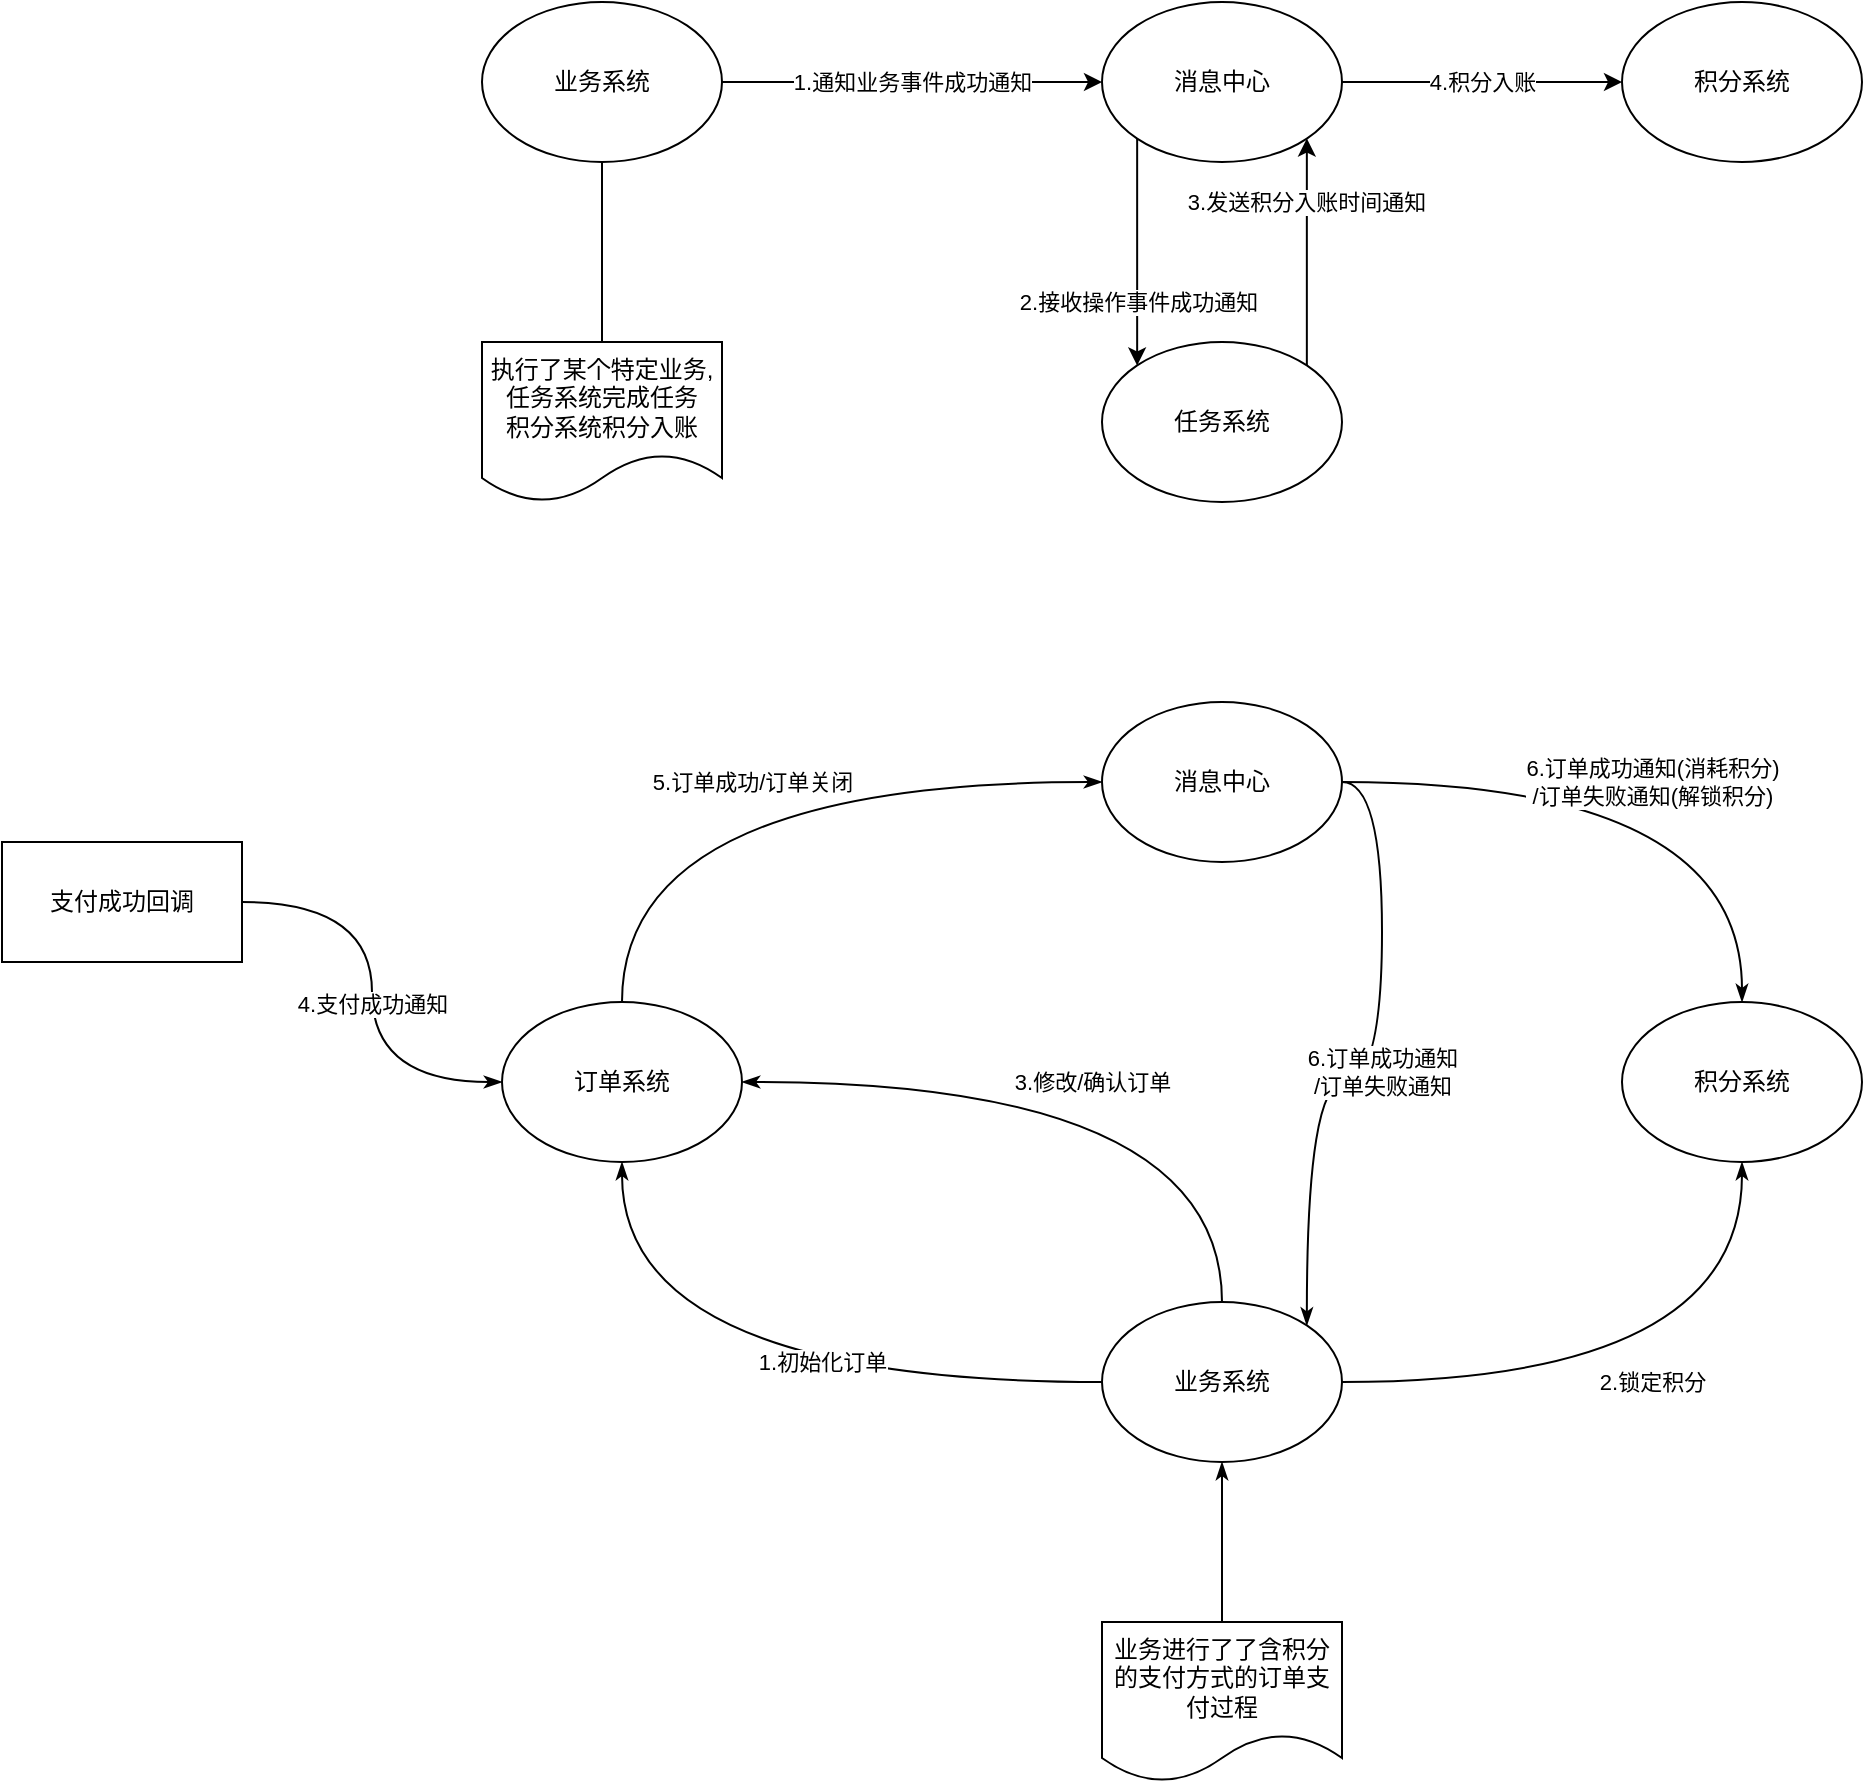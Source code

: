 <mxfile version="12.3.6" type="github" pages="1">
  <diagram id="vSTI7dZXTQeVog7tdsL5" name="第 1 页">
    <mxGraphModel dx="2972" dy="717" grid="1" gridSize="10" guides="1" tooltips="1" connect="1" arrows="1" fold="1" page="1" pageScale="1" pageWidth="1400" pageHeight="850" background="none" math="0" shadow="0">
      <root>
        <mxCell id="0"/>
        <mxCell id="1" parent="0"/>
        <mxCell id="sGJo1BylAi6oCNJ4hvH2-21" value="1.通知业务事件成功通知" style="edgeStyle=orthogonalEdgeStyle;orthogonalLoop=1;jettySize=auto;html=1;exitX=1;exitY=0.5;exitDx=0;exitDy=0;entryX=0;entryY=0.5;entryDx=0;entryDy=0;rounded=0;" edge="1" parent="1" source="sGJo1BylAi6oCNJ4hvH2-12" target="sGJo1BylAi6oCNJ4hvH2-17">
          <mxGeometry relative="1" as="geometry"/>
        </mxCell>
        <mxCell id="sGJo1BylAi6oCNJ4hvH2-31" style="edgeStyle=orthogonalEdgeStyle;curved=1;orthogonalLoop=1;jettySize=auto;html=1;exitX=0.5;exitY=1;exitDx=0;exitDy=0;entryX=0.5;entryY=0;entryDx=0;entryDy=0;endArrow=none;endFill=0;strokeColor=#000000;" edge="1" parent="1" source="sGJo1BylAi6oCNJ4hvH2-12" target="sGJo1BylAi6oCNJ4hvH2-29">
          <mxGeometry relative="1" as="geometry"/>
        </mxCell>
        <mxCell id="sGJo1BylAi6oCNJ4hvH2-12" value="业务系统" style="ellipse;whiteSpace=wrap;html=1;" vertex="1" parent="1">
          <mxGeometry x="70" y="40" width="120" height="80" as="geometry"/>
        </mxCell>
        <mxCell id="sGJo1BylAi6oCNJ4hvH2-24" value="3.发送积分入账时间通知" style="edgeStyle=orthogonalEdgeStyle;orthogonalLoop=1;jettySize=auto;html=1;exitX=1;exitY=0;exitDx=0;exitDy=0;rounded=0;entryX=1;entryY=1;entryDx=0;entryDy=0;" edge="1" parent="1" source="sGJo1BylAi6oCNJ4hvH2-13" target="sGJo1BylAi6oCNJ4hvH2-17">
          <mxGeometry x="0.439" relative="1" as="geometry">
            <mxPoint x="482" y="100" as="targetPoint"/>
            <mxPoint as="offset"/>
          </mxGeometry>
        </mxCell>
        <mxCell id="sGJo1BylAi6oCNJ4hvH2-13" value="任务系统" style="ellipse;whiteSpace=wrap;html=1;" vertex="1" parent="1">
          <mxGeometry x="380" y="210" width="120" height="80" as="geometry"/>
        </mxCell>
        <mxCell id="sGJo1BylAi6oCNJ4hvH2-14" value="积分系统" style="ellipse;whiteSpace=wrap;html=1;" vertex="1" parent="1">
          <mxGeometry x="640" y="40" width="120" height="80" as="geometry"/>
        </mxCell>
        <mxCell id="sGJo1BylAi6oCNJ4hvH2-23" value="2.接收操作事件成功通知" style="edgeStyle=orthogonalEdgeStyle;orthogonalLoop=1;jettySize=auto;html=1;exitX=0;exitY=1;exitDx=0;exitDy=0;entryX=0;entryY=0;entryDx=0;entryDy=0;rounded=0;" edge="1" parent="1" source="sGJo1BylAi6oCNJ4hvH2-17" target="sGJo1BylAi6oCNJ4hvH2-13">
          <mxGeometry x="0.439" relative="1" as="geometry">
            <mxPoint as="offset"/>
          </mxGeometry>
        </mxCell>
        <mxCell id="sGJo1BylAi6oCNJ4hvH2-25" value="4.积分入账" style="edgeStyle=orthogonalEdgeStyle;orthogonalLoop=1;jettySize=auto;html=1;exitX=1;exitY=0.5;exitDx=0;exitDy=0;entryX=0;entryY=0.5;entryDx=0;entryDy=0;rounded=0;" edge="1" parent="1" source="sGJo1BylAi6oCNJ4hvH2-17" target="sGJo1BylAi6oCNJ4hvH2-14">
          <mxGeometry relative="1" as="geometry"/>
        </mxCell>
        <mxCell id="sGJo1BylAi6oCNJ4hvH2-17" value="消息中心" style="ellipse;whiteSpace=wrap;html=1;" vertex="1" parent="1">
          <mxGeometry x="380" y="40" width="120" height="80" as="geometry"/>
        </mxCell>
        <mxCell id="sGJo1BylAi6oCNJ4hvH2-29" value="执行了某个特定业务,&lt;br&gt;任务系统完成任务&lt;br&gt;积分系统积分入账" style="shape=document;whiteSpace=wrap;html=1;boundedLbl=1;" vertex="1" parent="1">
          <mxGeometry x="70" y="210" width="120" height="80" as="geometry"/>
        </mxCell>
        <mxCell id="sGJo1BylAi6oCNJ4hvH2-41" value="1.初始化订单" style="edgeStyle=orthogonalEdgeStyle;rounded=0;orthogonalLoop=1;jettySize=auto;html=1;exitX=0;exitY=0.5;exitDx=0;exitDy=0;entryX=0.5;entryY=1;entryDx=0;entryDy=0;endArrow=classicThin;endFill=1;strokeColor=#000000;curved=1;" edge="1" parent="1" source="sGJo1BylAi6oCNJ4hvH2-32" target="sGJo1BylAi6oCNJ4hvH2-37">
          <mxGeometry x="-0.2" y="-10" relative="1" as="geometry">
            <mxPoint as="offset"/>
          </mxGeometry>
        </mxCell>
        <mxCell id="sGJo1BylAi6oCNJ4hvH2-43" value="2.锁定积分" style="edgeStyle=orthogonalEdgeStyle;curved=1;rounded=0;orthogonalLoop=1;jettySize=auto;html=1;exitX=1;exitY=0.5;exitDx=0;exitDy=0;entryX=0.5;entryY=1;entryDx=0;entryDy=0;endArrow=classicThin;endFill=1;strokeColor=#000000;" edge="1" parent="1" source="sGJo1BylAi6oCNJ4hvH2-32" target="sGJo1BylAi6oCNJ4hvH2-36">
          <mxGeometry relative="1" as="geometry"/>
        </mxCell>
        <mxCell id="sGJo1BylAi6oCNJ4hvH2-44" value="3.修改/确认订单" style="edgeStyle=orthogonalEdgeStyle;curved=1;rounded=0;orthogonalLoop=1;jettySize=auto;html=1;exitX=0.5;exitY=0;exitDx=0;exitDy=0;entryX=1;entryY=0.5;entryDx=0;entryDy=0;endArrow=classicThin;endFill=1;strokeColor=#000000;" edge="1" parent="1" source="sGJo1BylAi6oCNJ4hvH2-32" target="sGJo1BylAi6oCNJ4hvH2-37">
          <mxGeometry relative="1" as="geometry"/>
        </mxCell>
        <mxCell id="sGJo1BylAi6oCNJ4hvH2-32" value="业务系统" style="ellipse;whiteSpace=wrap;html=1;" vertex="1" parent="1">
          <mxGeometry x="380" y="690" width="120" height="80" as="geometry"/>
        </mxCell>
        <mxCell id="sGJo1BylAi6oCNJ4hvH2-47" value="6.订单成功通知(消耗积分)&lt;br&gt;/订单失败通知(解锁积分)" style="edgeStyle=orthogonalEdgeStyle;curved=1;rounded=0;orthogonalLoop=1;jettySize=auto;html=1;exitX=1;exitY=0.5;exitDx=0;exitDy=0;entryX=0.5;entryY=0;entryDx=0;entryDy=0;endArrow=classicThin;endFill=1;strokeColor=#000000;" edge="1" parent="1" source="sGJo1BylAi6oCNJ4hvH2-33" target="sGJo1BylAi6oCNJ4hvH2-36">
          <mxGeometry relative="1" as="geometry"/>
        </mxCell>
        <mxCell id="sGJo1BylAi6oCNJ4hvH2-50" value="6.订单成功通知&lt;br&gt;/订单失败通知" style="edgeStyle=orthogonalEdgeStyle;curved=1;rounded=0;orthogonalLoop=1;jettySize=auto;html=1;exitX=1;exitY=0.5;exitDx=0;exitDy=0;entryX=1;entryY=0;entryDx=0;entryDy=0;endArrow=classicThin;endFill=1;strokeColor=#000000;" edge="1" parent="1" source="sGJo1BylAi6oCNJ4hvH2-33" target="sGJo1BylAi6oCNJ4hvH2-32">
          <mxGeometry relative="1" as="geometry"/>
        </mxCell>
        <mxCell id="sGJo1BylAi6oCNJ4hvH2-33" value="消息中心" style="ellipse;whiteSpace=wrap;html=1;" vertex="1" parent="1">
          <mxGeometry x="380" y="390" width="120" height="80" as="geometry"/>
        </mxCell>
        <mxCell id="sGJo1BylAi6oCNJ4hvH2-36" value="积分系统" style="ellipse;whiteSpace=wrap;html=1;" vertex="1" parent="1">
          <mxGeometry x="640" y="540" width="120" height="80" as="geometry"/>
        </mxCell>
        <mxCell id="sGJo1BylAi6oCNJ4hvH2-45" value="5.订单成功/订单关闭" style="edgeStyle=orthogonalEdgeStyle;curved=1;rounded=0;orthogonalLoop=1;jettySize=auto;html=1;exitX=0.5;exitY=0;exitDx=0;exitDy=0;entryX=0;entryY=0.5;entryDx=0;entryDy=0;endArrow=classicThin;endFill=1;strokeColor=#000000;" edge="1" parent="1" source="sGJo1BylAi6oCNJ4hvH2-37" target="sGJo1BylAi6oCNJ4hvH2-33">
          <mxGeometry relative="1" as="geometry"/>
        </mxCell>
        <mxCell id="sGJo1BylAi6oCNJ4hvH2-37" value="订单系统" style="ellipse;whiteSpace=wrap;html=1;" vertex="1" parent="1">
          <mxGeometry x="80" y="540" width="120" height="80" as="geometry"/>
        </mxCell>
        <mxCell id="sGJo1BylAi6oCNJ4hvH2-53" value="4.支付成功通知" style="edgeStyle=orthogonalEdgeStyle;curved=1;rounded=0;orthogonalLoop=1;jettySize=auto;html=1;exitX=1;exitY=0.5;exitDx=0;exitDy=0;entryX=0;entryY=0.5;entryDx=0;entryDy=0;endArrow=classicThin;endFill=1;strokeColor=#000000;" edge="1" parent="1" source="sGJo1BylAi6oCNJ4hvH2-55" target="sGJo1BylAi6oCNJ4hvH2-37">
          <mxGeometry x="0.05" relative="1" as="geometry">
            <mxPoint x="-119.571" y="780.0" as="sourcePoint"/>
            <mxPoint as="offset"/>
          </mxGeometry>
        </mxCell>
        <mxCell id="sGJo1BylAi6oCNJ4hvH2-55" value="支付成功回调" style="rounded=0;whiteSpace=wrap;html=1;" vertex="1" parent="1">
          <mxGeometry x="-170" y="460" width="120" height="60" as="geometry"/>
        </mxCell>
        <mxCell id="sGJo1BylAi6oCNJ4hvH2-57" style="edgeStyle=orthogonalEdgeStyle;curved=1;rounded=0;orthogonalLoop=1;jettySize=auto;html=1;exitX=0.5;exitY=0;exitDx=0;exitDy=0;entryX=0.5;entryY=1;entryDx=0;entryDy=0;endArrow=classicThin;endFill=1;strokeColor=#000000;" edge="1" parent="1" source="sGJo1BylAi6oCNJ4hvH2-56" target="sGJo1BylAi6oCNJ4hvH2-32">
          <mxGeometry relative="1" as="geometry"/>
        </mxCell>
        <mxCell id="sGJo1BylAi6oCNJ4hvH2-56" value="业务进行了了含积分的支付方式的订单支付过程" style="shape=document;whiteSpace=wrap;html=1;boundedLbl=1;" vertex="1" parent="1">
          <mxGeometry x="380" y="850" width="120" height="80" as="geometry"/>
        </mxCell>
      </root>
    </mxGraphModel>
  </diagram>
</mxfile>
